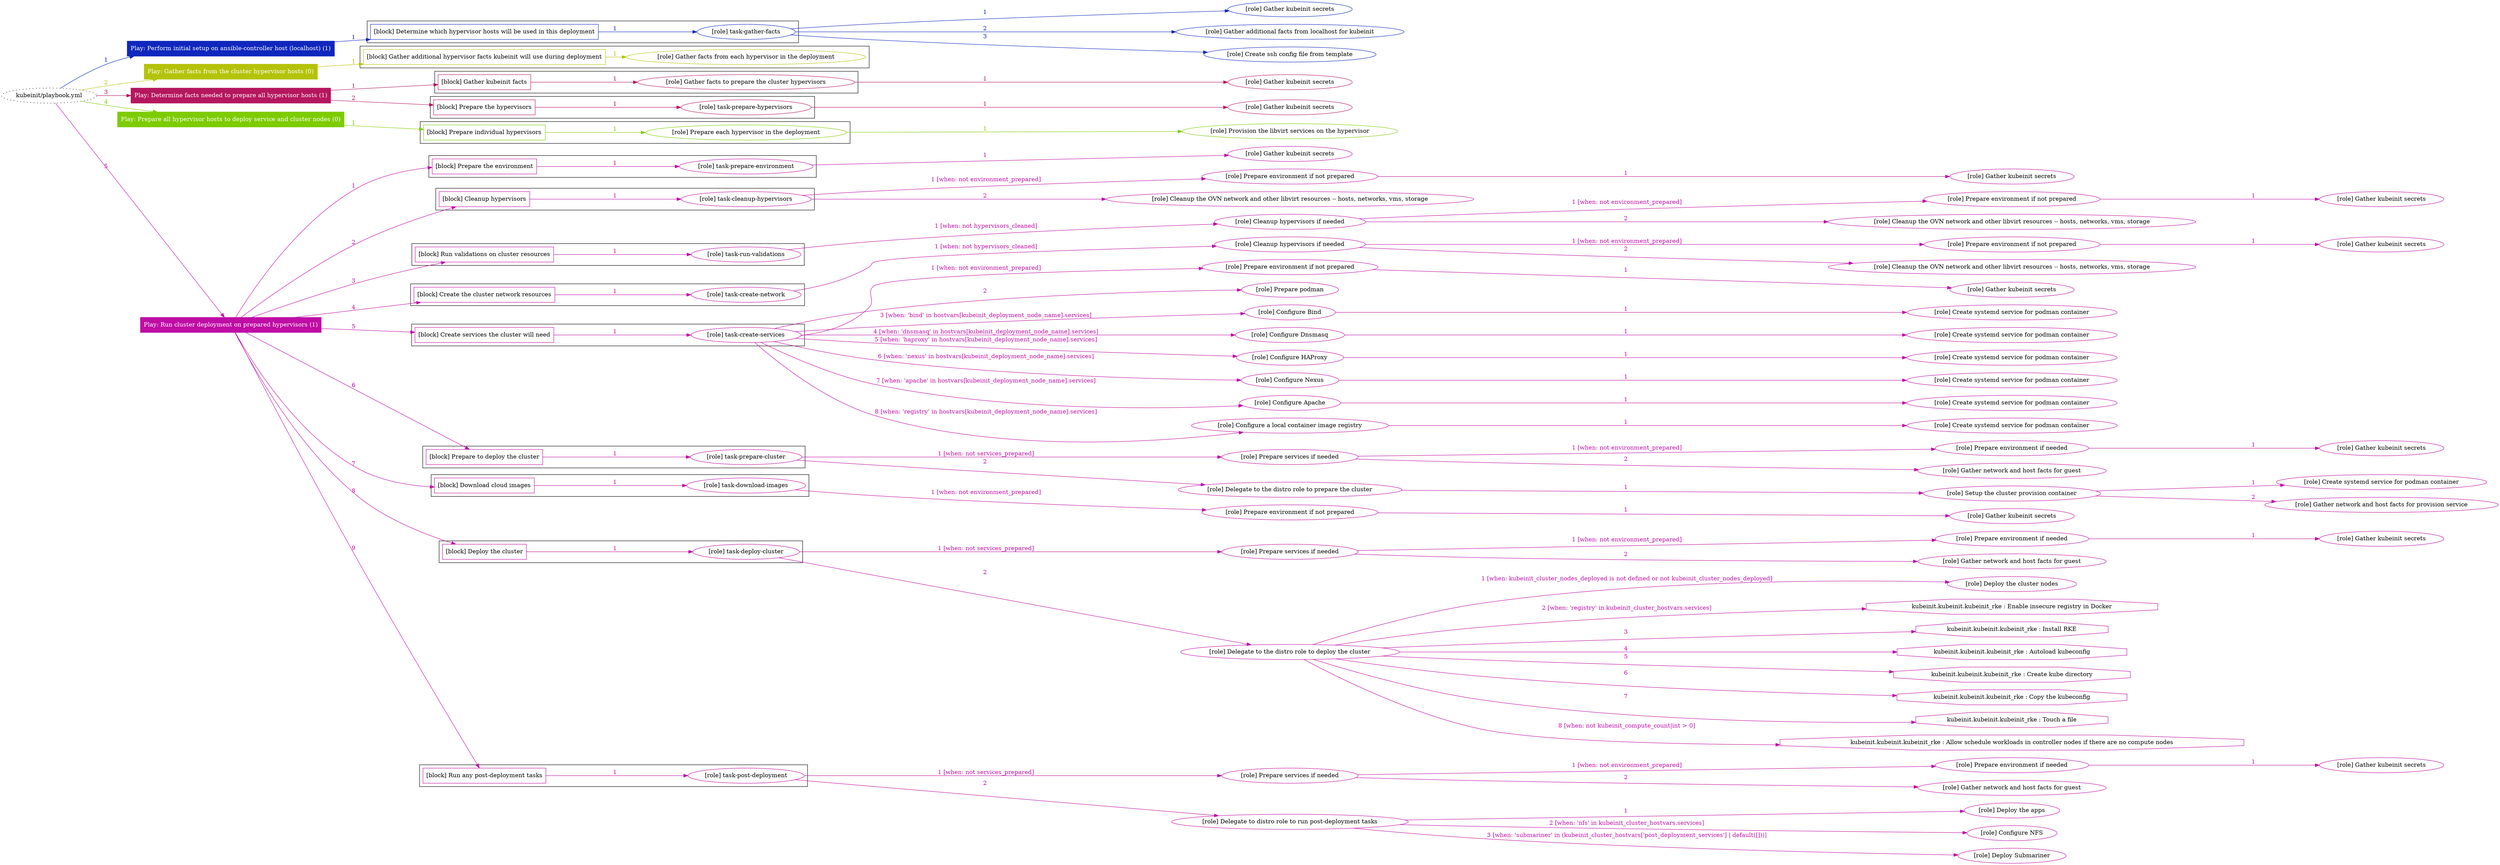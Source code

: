 digraph {
	graph [concentrate=true ordering=in rankdir=LR ratio=fill]
	edge [esep=5 sep=10]
	"kubeinit/playbook.yml" [URL="/home/runner/work/kubeinit/kubeinit/kubeinit/playbook.yml" id=playbook_f4033186 style=dotted]
	play_77b11ad5 [label="Play: Perform initial setup on ansible-controller host (localhost) (1)" URL="/home/runner/work/kubeinit/kubeinit/kubeinit/playbook.yml" color="#0f27bd" fontcolor="#ffffff" id=play_77b11ad5 shape=box style=filled tooltip=localhost]
	"kubeinit/playbook.yml" -> play_77b11ad5 [label="1 " color="#0f27bd" fontcolor="#0f27bd" id=edge_88ea0e2d labeltooltip="1 " tooltip="1 "]
	subgraph "Gather kubeinit secrets" {
		role_3dbf1e3d [label="[role] Gather kubeinit secrets" URL="/home/runner/.ansible/collections/ansible_collections/kubeinit/kubeinit/roles/kubeinit_prepare/tasks/build_hypervisors_group.yml" color="#0f27bd" id=role_3dbf1e3d tooltip="Gather kubeinit secrets"]
	}
	subgraph "Gather additional facts from localhost for kubeinit" {
		role_b6246d04 [label="[role] Gather additional facts from localhost for kubeinit" URL="/home/runner/.ansible/collections/ansible_collections/kubeinit/kubeinit/roles/kubeinit_prepare/tasks/build_hypervisors_group.yml" color="#0f27bd" id=role_b6246d04 tooltip="Gather additional facts from localhost for kubeinit"]
	}
	subgraph "Create ssh config file from template" {
		role_c4934ba2 [label="[role] Create ssh config file from template" URL="/home/runner/.ansible/collections/ansible_collections/kubeinit/kubeinit/roles/kubeinit_prepare/tasks/build_hypervisors_group.yml" color="#0f27bd" id=role_c4934ba2 tooltip="Create ssh config file from template"]
	}
	subgraph "task-gather-facts" {
		role_deb1d1d9 [label="[role] task-gather-facts" URL="/home/runner/work/kubeinit/kubeinit/kubeinit/playbook.yml" color="#0f27bd" id=role_deb1d1d9 tooltip="task-gather-facts"]
		role_deb1d1d9 -> role_3dbf1e3d [label="1 " color="#0f27bd" fontcolor="#0f27bd" id=edge_66dcb9b9 labeltooltip="1 " tooltip="1 "]
		role_deb1d1d9 -> role_b6246d04 [label="2 " color="#0f27bd" fontcolor="#0f27bd" id=edge_351ed0f4 labeltooltip="2 " tooltip="2 "]
		role_deb1d1d9 -> role_c4934ba2 [label="3 " color="#0f27bd" fontcolor="#0f27bd" id=edge_bd0803c1 labeltooltip="3 " tooltip="3 "]
	}
	subgraph "Play: Perform initial setup on ansible-controller host (localhost) (1)" {
		play_77b11ad5 -> block_1f01495f [label=1 color="#0f27bd" fontcolor="#0f27bd" id=edge_93270fda labeltooltip=1 tooltip=1]
		subgraph cluster_block_1f01495f {
			block_1f01495f [label="[block] Determine which hypervisor hosts will be used in this deployment" URL="/home/runner/work/kubeinit/kubeinit/kubeinit/playbook.yml" color="#0f27bd" id=block_1f01495f labeltooltip="Determine which hypervisor hosts will be used in this deployment" shape=box tooltip="Determine which hypervisor hosts will be used in this deployment"]
			block_1f01495f -> role_deb1d1d9 [label="1 " color="#0f27bd" fontcolor="#0f27bd" id=edge_066f42f3 labeltooltip="1 " tooltip="1 "]
		}
	}
	play_ada4f383 [label="Play: Gather facts from the cluster hypervisor hosts (0)" URL="/home/runner/work/kubeinit/kubeinit/kubeinit/playbook.yml" color="#b4c309" fontcolor="#ffffff" id=play_ada4f383 shape=box style=filled tooltip="Play: Gather facts from the cluster hypervisor hosts (0)"]
	"kubeinit/playbook.yml" -> play_ada4f383 [label="2 " color="#b4c309" fontcolor="#b4c309" id=edge_f669835b labeltooltip="2 " tooltip="2 "]
	subgraph "Gather facts from each hypervisor in the deployment" {
		role_ca01323e [label="[role] Gather facts from each hypervisor in the deployment" URL="/home/runner/work/kubeinit/kubeinit/kubeinit/playbook.yml" color="#b4c309" id=role_ca01323e tooltip="Gather facts from each hypervisor in the deployment"]
	}
	subgraph "Play: Gather facts from the cluster hypervisor hosts (0)" {
		play_ada4f383 -> block_01648b5a [label=1 color="#b4c309" fontcolor="#b4c309" id=edge_8350aa55 labeltooltip=1 tooltip=1]
		subgraph cluster_block_01648b5a {
			block_01648b5a [label="[block] Gather additional hypervisor facts kubeinit will use during deployment" URL="/home/runner/work/kubeinit/kubeinit/kubeinit/playbook.yml" color="#b4c309" id=block_01648b5a labeltooltip="Gather additional hypervisor facts kubeinit will use during deployment" shape=box tooltip="Gather additional hypervisor facts kubeinit will use during deployment"]
			block_01648b5a -> role_ca01323e [label="1 " color="#b4c309" fontcolor="#b4c309" id=edge_9fe8fd1e labeltooltip="1 " tooltip="1 "]
		}
	}
	play_18f3fbab [label="Play: Determine facts needed to prepare all hypervisor hosts (1)" URL="/home/runner/work/kubeinit/kubeinit/kubeinit/playbook.yml" color="#b5175f" fontcolor="#ffffff" id=play_18f3fbab shape=box style=filled tooltip=localhost]
	"kubeinit/playbook.yml" -> play_18f3fbab [label="3 " color="#b5175f" fontcolor="#b5175f" id=edge_f99edbc0 labeltooltip="3 " tooltip="3 "]
	subgraph "Gather kubeinit secrets" {
		role_d540e5b8 [label="[role] Gather kubeinit secrets" URL="/home/runner/.ansible/collections/ansible_collections/kubeinit/kubeinit/roles/kubeinit_prepare/tasks/gather_kubeinit_facts.yml" color="#b5175f" id=role_d540e5b8 tooltip="Gather kubeinit secrets"]
	}
	subgraph "Gather facts to prepare the cluster hypervisors" {
		role_e7dbeca3 [label="[role] Gather facts to prepare the cluster hypervisors" URL="/home/runner/work/kubeinit/kubeinit/kubeinit/playbook.yml" color="#b5175f" id=role_e7dbeca3 tooltip="Gather facts to prepare the cluster hypervisors"]
		role_e7dbeca3 -> role_d540e5b8 [label="1 " color="#b5175f" fontcolor="#b5175f" id=edge_7668a56c labeltooltip="1 " tooltip="1 "]
	}
	subgraph "Gather kubeinit secrets" {
		role_0cf3cc1b [label="[role] Gather kubeinit secrets" URL="/home/runner/.ansible/collections/ansible_collections/kubeinit/kubeinit/roles/kubeinit_prepare/tasks/gather_kubeinit_facts.yml" color="#b5175f" id=role_0cf3cc1b tooltip="Gather kubeinit secrets"]
	}
	subgraph "task-prepare-hypervisors" {
		role_82c23d17 [label="[role] task-prepare-hypervisors" URL="/home/runner/work/kubeinit/kubeinit/kubeinit/playbook.yml" color="#b5175f" id=role_82c23d17 tooltip="task-prepare-hypervisors"]
		role_82c23d17 -> role_0cf3cc1b [label="1 " color="#b5175f" fontcolor="#b5175f" id=edge_5f6f53e5 labeltooltip="1 " tooltip="1 "]
	}
	subgraph "Play: Determine facts needed to prepare all hypervisor hosts (1)" {
		play_18f3fbab -> block_678b7216 [label=1 color="#b5175f" fontcolor="#b5175f" id=edge_795821f0 labeltooltip=1 tooltip=1]
		subgraph cluster_block_678b7216 {
			block_678b7216 [label="[block] Gather kubeinit facts" URL="/home/runner/work/kubeinit/kubeinit/kubeinit/playbook.yml" color="#b5175f" id=block_678b7216 labeltooltip="Gather kubeinit facts" shape=box tooltip="Gather kubeinit facts"]
			block_678b7216 -> role_e7dbeca3 [label="1 " color="#b5175f" fontcolor="#b5175f" id=edge_971ee1fd labeltooltip="1 " tooltip="1 "]
		}
		play_18f3fbab -> block_21be3825 [label=2 color="#b5175f" fontcolor="#b5175f" id=edge_6ced8b43 labeltooltip=2 tooltip=2]
		subgraph cluster_block_21be3825 {
			block_21be3825 [label="[block] Prepare the hypervisors" URL="/home/runner/work/kubeinit/kubeinit/kubeinit/playbook.yml" color="#b5175f" id=block_21be3825 labeltooltip="Prepare the hypervisors" shape=box tooltip="Prepare the hypervisors"]
			block_21be3825 -> role_82c23d17 [label="1 " color="#b5175f" fontcolor="#b5175f" id=edge_3e07a209 labeltooltip="1 " tooltip="1 "]
		}
	}
	play_276a4659 [label="Play: Prepare all hypervisor hosts to deploy service and cluster nodes (0)" URL="/home/runner/work/kubeinit/kubeinit/kubeinit/playbook.yml" color="#7dcc00" fontcolor="#ffffff" id=play_276a4659 shape=box style=filled tooltip="Play: Prepare all hypervisor hosts to deploy service and cluster nodes (0)"]
	"kubeinit/playbook.yml" -> play_276a4659 [label="4 " color="#7dcc00" fontcolor="#7dcc00" id=edge_72b083bc labeltooltip="4 " tooltip="4 "]
	subgraph "Provision the libvirt services on the hypervisor" {
		role_e3237a71 [label="[role] Provision the libvirt services on the hypervisor" URL="/home/runner/.ansible/collections/ansible_collections/kubeinit/kubeinit/roles/kubeinit_prepare/tasks/prepare_hypervisor.yml" color="#7dcc00" id=role_e3237a71 tooltip="Provision the libvirt services on the hypervisor"]
	}
	subgraph "Prepare each hypervisor in the deployment" {
		role_8091597e [label="[role] Prepare each hypervisor in the deployment" URL="/home/runner/work/kubeinit/kubeinit/kubeinit/playbook.yml" color="#7dcc00" id=role_8091597e tooltip="Prepare each hypervisor in the deployment"]
		role_8091597e -> role_e3237a71 [label="1 " color="#7dcc00" fontcolor="#7dcc00" id=edge_17a832a6 labeltooltip="1 " tooltip="1 "]
	}
	subgraph "Play: Prepare all hypervisor hosts to deploy service and cluster nodes (0)" {
		play_276a4659 -> block_5614f305 [label=1 color="#7dcc00" fontcolor="#7dcc00" id=edge_aefb127e labeltooltip=1 tooltip=1]
		subgraph cluster_block_5614f305 {
			block_5614f305 [label="[block] Prepare individual hypervisors" URL="/home/runner/work/kubeinit/kubeinit/kubeinit/playbook.yml" color="#7dcc00" id=block_5614f305 labeltooltip="Prepare individual hypervisors" shape=box tooltip="Prepare individual hypervisors"]
			block_5614f305 -> role_8091597e [label="1 " color="#7dcc00" fontcolor="#7dcc00" id=edge_cb9cad86 labeltooltip="1 " tooltip="1 "]
		}
	}
	play_47dad52f [label="Play: Run cluster deployment on prepared hypervisors (1)" URL="/home/runner/work/kubeinit/kubeinit/kubeinit/playbook.yml" color="#bf0da5" fontcolor="#ffffff" id=play_47dad52f shape=box style=filled tooltip=localhost]
	"kubeinit/playbook.yml" -> play_47dad52f [label="5 " color="#bf0da5" fontcolor="#bf0da5" id=edge_3c07f2bb labeltooltip="5 " tooltip="5 "]
	subgraph "Gather kubeinit secrets" {
		role_40c88867 [label="[role] Gather kubeinit secrets" URL="/home/runner/.ansible/collections/ansible_collections/kubeinit/kubeinit/roles/kubeinit_prepare/tasks/gather_kubeinit_facts.yml" color="#bf0da5" id=role_40c88867 tooltip="Gather kubeinit secrets"]
	}
	subgraph "task-prepare-environment" {
		role_3d6242b5 [label="[role] task-prepare-environment" URL="/home/runner/work/kubeinit/kubeinit/kubeinit/playbook.yml" color="#bf0da5" id=role_3d6242b5 tooltip="task-prepare-environment"]
		role_3d6242b5 -> role_40c88867 [label="1 " color="#bf0da5" fontcolor="#bf0da5" id=edge_9aa9ab6c labeltooltip="1 " tooltip="1 "]
	}
	subgraph "Gather kubeinit secrets" {
		role_d2975e93 [label="[role] Gather kubeinit secrets" URL="/home/runner/.ansible/collections/ansible_collections/kubeinit/kubeinit/roles/kubeinit_prepare/tasks/gather_kubeinit_facts.yml" color="#bf0da5" id=role_d2975e93 tooltip="Gather kubeinit secrets"]
	}
	subgraph "Prepare environment if not prepared" {
		role_04c3c434 [label="[role] Prepare environment if not prepared" URL="/home/runner/.ansible/collections/ansible_collections/kubeinit/kubeinit/roles/kubeinit_prepare/tasks/cleanup_hypervisors.yml" color="#bf0da5" id=role_04c3c434 tooltip="Prepare environment if not prepared"]
		role_04c3c434 -> role_d2975e93 [label="1 " color="#bf0da5" fontcolor="#bf0da5" id=edge_bc8c575d labeltooltip="1 " tooltip="1 "]
	}
	subgraph "Cleanup the OVN network and other libvirt resources -- hosts, networks, vms, storage" {
		role_3832782b [label="[role] Cleanup the OVN network and other libvirt resources -- hosts, networks, vms, storage" URL="/home/runner/.ansible/collections/ansible_collections/kubeinit/kubeinit/roles/kubeinit_prepare/tasks/cleanup_hypervisors.yml" color="#bf0da5" id=role_3832782b tooltip="Cleanup the OVN network and other libvirt resources -- hosts, networks, vms, storage"]
	}
	subgraph "task-cleanup-hypervisors" {
		role_2428691b [label="[role] task-cleanup-hypervisors" URL="/home/runner/work/kubeinit/kubeinit/kubeinit/playbook.yml" color="#bf0da5" id=role_2428691b tooltip="task-cleanup-hypervisors"]
		role_2428691b -> role_04c3c434 [label="1 [when: not environment_prepared]" color="#bf0da5" fontcolor="#bf0da5" id=edge_4d2be556 labeltooltip="1 [when: not environment_prepared]" tooltip="1 [when: not environment_prepared]"]
		role_2428691b -> role_3832782b [label="2 " color="#bf0da5" fontcolor="#bf0da5" id=edge_de48eee6 labeltooltip="2 " tooltip="2 "]
	}
	subgraph "Gather kubeinit secrets" {
		role_c0a47213 [label="[role] Gather kubeinit secrets" URL="/home/runner/.ansible/collections/ansible_collections/kubeinit/kubeinit/roles/kubeinit_prepare/tasks/gather_kubeinit_facts.yml" color="#bf0da5" id=role_c0a47213 tooltip="Gather kubeinit secrets"]
	}
	subgraph "Prepare environment if not prepared" {
		role_2652749e [label="[role] Prepare environment if not prepared" URL="/home/runner/.ansible/collections/ansible_collections/kubeinit/kubeinit/roles/kubeinit_prepare/tasks/cleanup_hypervisors.yml" color="#bf0da5" id=role_2652749e tooltip="Prepare environment if not prepared"]
		role_2652749e -> role_c0a47213 [label="1 " color="#bf0da5" fontcolor="#bf0da5" id=edge_e86d9806 labeltooltip="1 " tooltip="1 "]
	}
	subgraph "Cleanup the OVN network and other libvirt resources -- hosts, networks, vms, storage" {
		role_a4935caf [label="[role] Cleanup the OVN network and other libvirt resources -- hosts, networks, vms, storage" URL="/home/runner/.ansible/collections/ansible_collections/kubeinit/kubeinit/roles/kubeinit_prepare/tasks/cleanup_hypervisors.yml" color="#bf0da5" id=role_a4935caf tooltip="Cleanup the OVN network and other libvirt resources -- hosts, networks, vms, storage"]
	}
	subgraph "Cleanup hypervisors if needed" {
		role_d05c2bed [label="[role] Cleanup hypervisors if needed" URL="/home/runner/.ansible/collections/ansible_collections/kubeinit/kubeinit/roles/kubeinit_validations/tasks/main.yml" color="#bf0da5" id=role_d05c2bed tooltip="Cleanup hypervisors if needed"]
		role_d05c2bed -> role_2652749e [label="1 [when: not environment_prepared]" color="#bf0da5" fontcolor="#bf0da5" id=edge_c4199153 labeltooltip="1 [when: not environment_prepared]" tooltip="1 [when: not environment_prepared]"]
		role_d05c2bed -> role_a4935caf [label="2 " color="#bf0da5" fontcolor="#bf0da5" id=edge_b6a15ac1 labeltooltip="2 " tooltip="2 "]
	}
	subgraph "task-run-validations" {
		role_8bda5b02 [label="[role] task-run-validations" URL="/home/runner/work/kubeinit/kubeinit/kubeinit/playbook.yml" color="#bf0da5" id=role_8bda5b02 tooltip="task-run-validations"]
		role_8bda5b02 -> role_d05c2bed [label="1 [when: not hypervisors_cleaned]" color="#bf0da5" fontcolor="#bf0da5" id=edge_2bab53b9 labeltooltip="1 [when: not hypervisors_cleaned]" tooltip="1 [when: not hypervisors_cleaned]"]
	}
	subgraph "Gather kubeinit secrets" {
		role_7f1ebe0d [label="[role] Gather kubeinit secrets" URL="/home/runner/.ansible/collections/ansible_collections/kubeinit/kubeinit/roles/kubeinit_prepare/tasks/gather_kubeinit_facts.yml" color="#bf0da5" id=role_7f1ebe0d tooltip="Gather kubeinit secrets"]
	}
	subgraph "Prepare environment if not prepared" {
		role_f8e2c8e1 [label="[role] Prepare environment if not prepared" URL="/home/runner/.ansible/collections/ansible_collections/kubeinit/kubeinit/roles/kubeinit_prepare/tasks/cleanup_hypervisors.yml" color="#bf0da5" id=role_f8e2c8e1 tooltip="Prepare environment if not prepared"]
		role_f8e2c8e1 -> role_7f1ebe0d [label="1 " color="#bf0da5" fontcolor="#bf0da5" id=edge_b3149a24 labeltooltip="1 " tooltip="1 "]
	}
	subgraph "Cleanup the OVN network and other libvirt resources -- hosts, networks, vms, storage" {
		role_386fe723 [label="[role] Cleanup the OVN network and other libvirt resources -- hosts, networks, vms, storage" URL="/home/runner/.ansible/collections/ansible_collections/kubeinit/kubeinit/roles/kubeinit_prepare/tasks/cleanup_hypervisors.yml" color="#bf0da5" id=role_386fe723 tooltip="Cleanup the OVN network and other libvirt resources -- hosts, networks, vms, storage"]
	}
	subgraph "Cleanup hypervisors if needed" {
		role_40f4c4a8 [label="[role] Cleanup hypervisors if needed" URL="/home/runner/.ansible/collections/ansible_collections/kubeinit/kubeinit/roles/kubeinit_libvirt/tasks/create_network.yml" color="#bf0da5" id=role_40f4c4a8 tooltip="Cleanup hypervisors if needed"]
		role_40f4c4a8 -> role_f8e2c8e1 [label="1 [when: not environment_prepared]" color="#bf0da5" fontcolor="#bf0da5" id=edge_2cff5da1 labeltooltip="1 [when: not environment_prepared]" tooltip="1 [when: not environment_prepared]"]
		role_40f4c4a8 -> role_386fe723 [label="2 " color="#bf0da5" fontcolor="#bf0da5" id=edge_241db8bc labeltooltip="2 " tooltip="2 "]
	}
	subgraph "task-create-network" {
		role_66f38be4 [label="[role] task-create-network" URL="/home/runner/work/kubeinit/kubeinit/kubeinit/playbook.yml" color="#bf0da5" id=role_66f38be4 tooltip="task-create-network"]
		role_66f38be4 -> role_40f4c4a8 [label="1 [when: not hypervisors_cleaned]" color="#bf0da5" fontcolor="#bf0da5" id=edge_3613e028 labeltooltip="1 [when: not hypervisors_cleaned]" tooltip="1 [when: not hypervisors_cleaned]"]
	}
	subgraph "Gather kubeinit secrets" {
		role_74b970df [label="[role] Gather kubeinit secrets" URL="/home/runner/.ansible/collections/ansible_collections/kubeinit/kubeinit/roles/kubeinit_prepare/tasks/gather_kubeinit_facts.yml" color="#bf0da5" id=role_74b970df tooltip="Gather kubeinit secrets"]
	}
	subgraph "Prepare environment if not prepared" {
		role_213fb3ad [label="[role] Prepare environment if not prepared" URL="/home/runner/.ansible/collections/ansible_collections/kubeinit/kubeinit/roles/kubeinit_services/tasks/main.yml" color="#bf0da5" id=role_213fb3ad tooltip="Prepare environment if not prepared"]
		role_213fb3ad -> role_74b970df [label="1 " color="#bf0da5" fontcolor="#bf0da5" id=edge_54f745fc labeltooltip="1 " tooltip="1 "]
	}
	subgraph "Prepare podman" {
		role_7b791b00 [label="[role] Prepare podman" URL="/home/runner/.ansible/collections/ansible_collections/kubeinit/kubeinit/roles/kubeinit_services/tasks/00_create_service_pod.yml" color="#bf0da5" id=role_7b791b00 tooltip="Prepare podman"]
	}
	subgraph "Create systemd service for podman container" {
		role_035b56bd [label="[role] Create systemd service for podman container" URL="/home/runner/.ansible/collections/ansible_collections/kubeinit/kubeinit/roles/kubeinit_bind/tasks/main.yml" color="#bf0da5" id=role_035b56bd tooltip="Create systemd service for podman container"]
	}
	subgraph "Configure Bind" {
		role_eda18029 [label="[role] Configure Bind" URL="/home/runner/.ansible/collections/ansible_collections/kubeinit/kubeinit/roles/kubeinit_services/tasks/start_services_containers.yml" color="#bf0da5" id=role_eda18029 tooltip="Configure Bind"]
		role_eda18029 -> role_035b56bd [label="1 " color="#bf0da5" fontcolor="#bf0da5" id=edge_ef6ba8b3 labeltooltip="1 " tooltip="1 "]
	}
	subgraph "Create systemd service for podman container" {
		role_1944c920 [label="[role] Create systemd service for podman container" URL="/home/runner/.ansible/collections/ansible_collections/kubeinit/kubeinit/roles/kubeinit_dnsmasq/tasks/main.yml" color="#bf0da5" id=role_1944c920 tooltip="Create systemd service for podman container"]
	}
	subgraph "Configure Dnsmasq" {
		role_1f01c0cd [label="[role] Configure Dnsmasq" URL="/home/runner/.ansible/collections/ansible_collections/kubeinit/kubeinit/roles/kubeinit_services/tasks/start_services_containers.yml" color="#bf0da5" id=role_1f01c0cd tooltip="Configure Dnsmasq"]
		role_1f01c0cd -> role_1944c920 [label="1 " color="#bf0da5" fontcolor="#bf0da5" id=edge_58e1ebb8 labeltooltip="1 " tooltip="1 "]
	}
	subgraph "Create systemd service for podman container" {
		role_5b1f04be [label="[role] Create systemd service for podman container" URL="/home/runner/.ansible/collections/ansible_collections/kubeinit/kubeinit/roles/kubeinit_haproxy/tasks/main.yml" color="#bf0da5" id=role_5b1f04be tooltip="Create systemd service for podman container"]
	}
	subgraph "Configure HAProxy" {
		role_8edd0305 [label="[role] Configure HAProxy" URL="/home/runner/.ansible/collections/ansible_collections/kubeinit/kubeinit/roles/kubeinit_services/tasks/start_services_containers.yml" color="#bf0da5" id=role_8edd0305 tooltip="Configure HAProxy"]
		role_8edd0305 -> role_5b1f04be [label="1 " color="#bf0da5" fontcolor="#bf0da5" id=edge_0d88f8a4 labeltooltip="1 " tooltip="1 "]
	}
	subgraph "Create systemd service for podman container" {
		role_b781f792 [label="[role] Create systemd service for podman container" URL="/home/runner/.ansible/collections/ansible_collections/kubeinit/kubeinit/roles/kubeinit_nexus/tasks/main.yml" color="#bf0da5" id=role_b781f792 tooltip="Create systemd service for podman container"]
	}
	subgraph "Configure Nexus" {
		role_6564e2b5 [label="[role] Configure Nexus" URL="/home/runner/.ansible/collections/ansible_collections/kubeinit/kubeinit/roles/kubeinit_services/tasks/start_services_containers.yml" color="#bf0da5" id=role_6564e2b5 tooltip="Configure Nexus"]
		role_6564e2b5 -> role_b781f792 [label="1 " color="#bf0da5" fontcolor="#bf0da5" id=edge_2a05eca1 labeltooltip="1 " tooltip="1 "]
	}
	subgraph "Create systemd service for podman container" {
		role_0361fd7e [label="[role] Create systemd service for podman container" URL="/home/runner/.ansible/collections/ansible_collections/kubeinit/kubeinit/roles/kubeinit_apache/tasks/main.yml" color="#bf0da5" id=role_0361fd7e tooltip="Create systemd service for podman container"]
	}
	subgraph "Configure Apache" {
		role_c929f0ca [label="[role] Configure Apache" URL="/home/runner/.ansible/collections/ansible_collections/kubeinit/kubeinit/roles/kubeinit_services/tasks/start_services_containers.yml" color="#bf0da5" id=role_c929f0ca tooltip="Configure Apache"]
		role_c929f0ca -> role_0361fd7e [label="1 " color="#bf0da5" fontcolor="#bf0da5" id=edge_8b1399d9 labeltooltip="1 " tooltip="1 "]
	}
	subgraph "Create systemd service for podman container" {
		role_75d6561b [label="[role] Create systemd service for podman container" URL="/home/runner/.ansible/collections/ansible_collections/kubeinit/kubeinit/roles/kubeinit_registry/tasks/main.yml" color="#bf0da5" id=role_75d6561b tooltip="Create systemd service for podman container"]
	}
	subgraph "Configure a local container image registry" {
		role_7c758037 [label="[role] Configure a local container image registry" URL="/home/runner/.ansible/collections/ansible_collections/kubeinit/kubeinit/roles/kubeinit_services/tasks/start_services_containers.yml" color="#bf0da5" id=role_7c758037 tooltip="Configure a local container image registry"]
		role_7c758037 -> role_75d6561b [label="1 " color="#bf0da5" fontcolor="#bf0da5" id=edge_9fb7e9cb labeltooltip="1 " tooltip="1 "]
	}
	subgraph "task-create-services" {
		role_6345a28e [label="[role] task-create-services" URL="/home/runner/work/kubeinit/kubeinit/kubeinit/playbook.yml" color="#bf0da5" id=role_6345a28e tooltip="task-create-services"]
		role_6345a28e -> role_213fb3ad [label="1 [when: not environment_prepared]" color="#bf0da5" fontcolor="#bf0da5" id=edge_6ff17a41 labeltooltip="1 [when: not environment_prepared]" tooltip="1 [when: not environment_prepared]"]
		role_6345a28e -> role_7b791b00 [label="2 " color="#bf0da5" fontcolor="#bf0da5" id=edge_ca987b13 labeltooltip="2 " tooltip="2 "]
		role_6345a28e -> role_eda18029 [label="3 [when: 'bind' in hostvars[kubeinit_deployment_node_name].services]" color="#bf0da5" fontcolor="#bf0da5" id=edge_818cd01f labeltooltip="3 [when: 'bind' in hostvars[kubeinit_deployment_node_name].services]" tooltip="3 [when: 'bind' in hostvars[kubeinit_deployment_node_name].services]"]
		role_6345a28e -> role_1f01c0cd [label="4 [when: 'dnsmasq' in hostvars[kubeinit_deployment_node_name].services]" color="#bf0da5" fontcolor="#bf0da5" id=edge_f6f13d03 labeltooltip="4 [when: 'dnsmasq' in hostvars[kubeinit_deployment_node_name].services]" tooltip="4 [when: 'dnsmasq' in hostvars[kubeinit_deployment_node_name].services]"]
		role_6345a28e -> role_8edd0305 [label="5 [when: 'haproxy' in hostvars[kubeinit_deployment_node_name].services]" color="#bf0da5" fontcolor="#bf0da5" id=edge_597785e8 labeltooltip="5 [when: 'haproxy' in hostvars[kubeinit_deployment_node_name].services]" tooltip="5 [when: 'haproxy' in hostvars[kubeinit_deployment_node_name].services]"]
		role_6345a28e -> role_6564e2b5 [label="6 [when: 'nexus' in hostvars[kubeinit_deployment_node_name].services]" color="#bf0da5" fontcolor="#bf0da5" id=edge_56df59cb labeltooltip="6 [when: 'nexus' in hostvars[kubeinit_deployment_node_name].services]" tooltip="6 [when: 'nexus' in hostvars[kubeinit_deployment_node_name].services]"]
		role_6345a28e -> role_c929f0ca [label="7 [when: 'apache' in hostvars[kubeinit_deployment_node_name].services]" color="#bf0da5" fontcolor="#bf0da5" id=edge_b9e6f013 labeltooltip="7 [when: 'apache' in hostvars[kubeinit_deployment_node_name].services]" tooltip="7 [when: 'apache' in hostvars[kubeinit_deployment_node_name].services]"]
		role_6345a28e -> role_7c758037 [label="8 [when: 'registry' in hostvars[kubeinit_deployment_node_name].services]" color="#bf0da5" fontcolor="#bf0da5" id=edge_044da180 labeltooltip="8 [when: 'registry' in hostvars[kubeinit_deployment_node_name].services]" tooltip="8 [when: 'registry' in hostvars[kubeinit_deployment_node_name].services]"]
	}
	subgraph "Gather kubeinit secrets" {
		role_6fcc18ef [label="[role] Gather kubeinit secrets" URL="/home/runner/.ansible/collections/ansible_collections/kubeinit/kubeinit/roles/kubeinit_prepare/tasks/gather_kubeinit_facts.yml" color="#bf0da5" id=role_6fcc18ef tooltip="Gather kubeinit secrets"]
	}
	subgraph "Prepare environment if needed" {
		role_c7e405f0 [label="[role] Prepare environment if needed" URL="/home/runner/.ansible/collections/ansible_collections/kubeinit/kubeinit/roles/kubeinit_services/tasks/prepare_services.yml" color="#bf0da5" id=role_c7e405f0 tooltip="Prepare environment if needed"]
		role_c7e405f0 -> role_6fcc18ef [label="1 " color="#bf0da5" fontcolor="#bf0da5" id=edge_52b2f692 labeltooltip="1 " tooltip="1 "]
	}
	subgraph "Gather network and host facts for guest" {
		role_c7530d4f [label="[role] Gather network and host facts for guest" URL="/home/runner/.ansible/collections/ansible_collections/kubeinit/kubeinit/roles/kubeinit_services/tasks/prepare_services.yml" color="#bf0da5" id=role_c7530d4f tooltip="Gather network and host facts for guest"]
	}
	subgraph "Prepare services if needed" {
		role_99067ab0 [label="[role] Prepare services if needed" URL="/home/runner/.ansible/collections/ansible_collections/kubeinit/kubeinit/roles/kubeinit_prepare/tasks/prepare_cluster.yml" color="#bf0da5" id=role_99067ab0 tooltip="Prepare services if needed"]
		role_99067ab0 -> role_c7e405f0 [label="1 [when: not environment_prepared]" color="#bf0da5" fontcolor="#bf0da5" id=edge_8d27cbd7 labeltooltip="1 [when: not environment_prepared]" tooltip="1 [when: not environment_prepared]"]
		role_99067ab0 -> role_c7530d4f [label="2 " color="#bf0da5" fontcolor="#bf0da5" id=edge_042232ea labeltooltip="2 " tooltip="2 "]
	}
	subgraph "Create systemd service for podman container" {
		role_61ecbfa2 [label="[role] Create systemd service for podman container" URL="/home/runner/.ansible/collections/ansible_collections/kubeinit/kubeinit/roles/kubeinit_services/tasks/create_provision_container.yml" color="#bf0da5" id=role_61ecbfa2 tooltip="Create systemd service for podman container"]
	}
	subgraph "Gather network and host facts for provision service" {
		role_a6d5113c [label="[role] Gather network and host facts for provision service" URL="/home/runner/.ansible/collections/ansible_collections/kubeinit/kubeinit/roles/kubeinit_services/tasks/create_provision_container.yml" color="#bf0da5" id=role_a6d5113c tooltip="Gather network and host facts for provision service"]
	}
	subgraph "Setup the cluster provision container" {
		role_b3af3e87 [label="[role] Setup the cluster provision container" URL="/home/runner/.ansible/collections/ansible_collections/kubeinit/kubeinit/roles/kubeinit_rke/tasks/prepare_cluster.yml" color="#bf0da5" id=role_b3af3e87 tooltip="Setup the cluster provision container"]
		role_b3af3e87 -> role_61ecbfa2 [label="1 " color="#bf0da5" fontcolor="#bf0da5" id=edge_a640b047 labeltooltip="1 " tooltip="1 "]
		role_b3af3e87 -> role_a6d5113c [label="2 " color="#bf0da5" fontcolor="#bf0da5" id=edge_fa9d39bb labeltooltip="2 " tooltip="2 "]
	}
	subgraph "Delegate to the distro role to prepare the cluster" {
		role_09e2cb91 [label="[role] Delegate to the distro role to prepare the cluster" URL="/home/runner/.ansible/collections/ansible_collections/kubeinit/kubeinit/roles/kubeinit_prepare/tasks/prepare_cluster.yml" color="#bf0da5" id=role_09e2cb91 tooltip="Delegate to the distro role to prepare the cluster"]
		role_09e2cb91 -> role_b3af3e87 [label="1 " color="#bf0da5" fontcolor="#bf0da5" id=edge_3a03f856 labeltooltip="1 " tooltip="1 "]
	}
	subgraph "task-prepare-cluster" {
		role_e812f3c3 [label="[role] task-prepare-cluster" URL="/home/runner/work/kubeinit/kubeinit/kubeinit/playbook.yml" color="#bf0da5" id=role_e812f3c3 tooltip="task-prepare-cluster"]
		role_e812f3c3 -> role_99067ab0 [label="1 [when: not services_prepared]" color="#bf0da5" fontcolor="#bf0da5" id=edge_012ca804 labeltooltip="1 [when: not services_prepared]" tooltip="1 [when: not services_prepared]"]
		role_e812f3c3 -> role_09e2cb91 [label="2 " color="#bf0da5" fontcolor="#bf0da5" id=edge_e0a29227 labeltooltip="2 " tooltip="2 "]
	}
	subgraph "Gather kubeinit secrets" {
		role_84df1e86 [label="[role] Gather kubeinit secrets" URL="/home/runner/.ansible/collections/ansible_collections/kubeinit/kubeinit/roles/kubeinit_prepare/tasks/gather_kubeinit_facts.yml" color="#bf0da5" id=role_84df1e86 tooltip="Gather kubeinit secrets"]
	}
	subgraph "Prepare environment if not prepared" {
		role_bc8ae045 [label="[role] Prepare environment if not prepared" URL="/home/runner/.ansible/collections/ansible_collections/kubeinit/kubeinit/roles/kubeinit_libvirt/tasks/download_cloud_images.yml" color="#bf0da5" id=role_bc8ae045 tooltip="Prepare environment if not prepared"]
		role_bc8ae045 -> role_84df1e86 [label="1 " color="#bf0da5" fontcolor="#bf0da5" id=edge_bf1e2ed4 labeltooltip="1 " tooltip="1 "]
	}
	subgraph "task-download-images" {
		role_874e06b2 [label="[role] task-download-images" URL="/home/runner/work/kubeinit/kubeinit/kubeinit/playbook.yml" color="#bf0da5" id=role_874e06b2 tooltip="task-download-images"]
		role_874e06b2 -> role_bc8ae045 [label="1 [when: not environment_prepared]" color="#bf0da5" fontcolor="#bf0da5" id=edge_69e5eb0e labeltooltip="1 [when: not environment_prepared]" tooltip="1 [when: not environment_prepared]"]
	}
	subgraph "Gather kubeinit secrets" {
		role_051d4e97 [label="[role] Gather kubeinit secrets" URL="/home/runner/.ansible/collections/ansible_collections/kubeinit/kubeinit/roles/kubeinit_prepare/tasks/gather_kubeinit_facts.yml" color="#bf0da5" id=role_051d4e97 tooltip="Gather kubeinit secrets"]
	}
	subgraph "Prepare environment if needed" {
		role_228a53c7 [label="[role] Prepare environment if needed" URL="/home/runner/.ansible/collections/ansible_collections/kubeinit/kubeinit/roles/kubeinit_services/tasks/prepare_services.yml" color="#bf0da5" id=role_228a53c7 tooltip="Prepare environment if needed"]
		role_228a53c7 -> role_051d4e97 [label="1 " color="#bf0da5" fontcolor="#bf0da5" id=edge_299dd27c labeltooltip="1 " tooltip="1 "]
	}
	subgraph "Gather network and host facts for guest" {
		role_93f7ad90 [label="[role] Gather network and host facts for guest" URL="/home/runner/.ansible/collections/ansible_collections/kubeinit/kubeinit/roles/kubeinit_services/tasks/prepare_services.yml" color="#bf0da5" id=role_93f7ad90 tooltip="Gather network and host facts for guest"]
	}
	subgraph "Prepare services if needed" {
		role_90690ac8 [label="[role] Prepare services if needed" URL="/home/runner/.ansible/collections/ansible_collections/kubeinit/kubeinit/roles/kubeinit_prepare/tasks/deploy_cluster.yml" color="#bf0da5" id=role_90690ac8 tooltip="Prepare services if needed"]
		role_90690ac8 -> role_228a53c7 [label="1 [when: not environment_prepared]" color="#bf0da5" fontcolor="#bf0da5" id=edge_48377110 labeltooltip="1 [when: not environment_prepared]" tooltip="1 [when: not environment_prepared]"]
		role_90690ac8 -> role_93f7ad90 [label="2 " color="#bf0da5" fontcolor="#bf0da5" id=edge_ce4370ae labeltooltip="2 " tooltip="2 "]
	}
	subgraph "Deploy the cluster nodes" {
		role_fbcc8da8 [label="[role] Deploy the cluster nodes" URL="/home/runner/.ansible/collections/ansible_collections/kubeinit/kubeinit/roles/kubeinit_rke/tasks/main.yml" color="#bf0da5" id=role_fbcc8da8 tooltip="Deploy the cluster nodes"]
	}
	subgraph "Delegate to the distro role to deploy the cluster" {
		role_c6736072 [label="[role] Delegate to the distro role to deploy the cluster" URL="/home/runner/.ansible/collections/ansible_collections/kubeinit/kubeinit/roles/kubeinit_prepare/tasks/deploy_cluster.yml" color="#bf0da5" id=role_c6736072 tooltip="Delegate to the distro role to deploy the cluster"]
		role_c6736072 -> role_fbcc8da8 [label="1 [when: kubeinit_cluster_nodes_deployed is not defined or not kubeinit_cluster_nodes_deployed]" color="#bf0da5" fontcolor="#bf0da5" id=edge_d150eb6a labeltooltip="1 [when: kubeinit_cluster_nodes_deployed is not defined or not kubeinit_cluster_nodes_deployed]" tooltip="1 [when: kubeinit_cluster_nodes_deployed is not defined or not kubeinit_cluster_nodes_deployed]"]
		task_ca87f8a9 [label="kubeinit.kubeinit.kubeinit_rke : Enable insecure registry in Docker" URL="/home/runner/.ansible/collections/ansible_collections/kubeinit/kubeinit/roles/kubeinit_rke/tasks/main.yml" color="#bf0da5" id=task_ca87f8a9 shape=octagon tooltip="kubeinit.kubeinit.kubeinit_rke : Enable insecure registry in Docker"]
		role_c6736072 -> task_ca87f8a9 [label="2 [when: 'registry' in kubeinit_cluster_hostvars.services]" color="#bf0da5" fontcolor="#bf0da5" id=edge_b4c79782 labeltooltip="2 [when: 'registry' in kubeinit_cluster_hostvars.services]" tooltip="2 [when: 'registry' in kubeinit_cluster_hostvars.services]"]
		task_844acf21 [label="kubeinit.kubeinit.kubeinit_rke : Install RKE" URL="/home/runner/.ansible/collections/ansible_collections/kubeinit/kubeinit/roles/kubeinit_rke/tasks/main.yml" color="#bf0da5" id=task_844acf21 shape=octagon tooltip="kubeinit.kubeinit.kubeinit_rke : Install RKE"]
		role_c6736072 -> task_844acf21 [label="3 " color="#bf0da5" fontcolor="#bf0da5" id=edge_782c299b labeltooltip="3 " tooltip="3 "]
		task_9981dc31 [label="kubeinit.kubeinit.kubeinit_rke : Autoload kubeconfig" URL="/home/runner/.ansible/collections/ansible_collections/kubeinit/kubeinit/roles/kubeinit_rke/tasks/main.yml" color="#bf0da5" id=task_9981dc31 shape=octagon tooltip="kubeinit.kubeinit.kubeinit_rke : Autoload kubeconfig"]
		role_c6736072 -> task_9981dc31 [label="4 " color="#bf0da5" fontcolor="#bf0da5" id=edge_1b58b311 labeltooltip="4 " tooltip="4 "]
		task_6a4e654b [label="kubeinit.kubeinit.kubeinit_rke : Create kube directory" URL="/home/runner/.ansible/collections/ansible_collections/kubeinit/kubeinit/roles/kubeinit_rke/tasks/main.yml" color="#bf0da5" id=task_6a4e654b shape=octagon tooltip="kubeinit.kubeinit.kubeinit_rke : Create kube directory"]
		role_c6736072 -> task_6a4e654b [label="5 " color="#bf0da5" fontcolor="#bf0da5" id=edge_7d17b4ac labeltooltip="5 " tooltip="5 "]
		task_b0c5eb67 [label="kubeinit.kubeinit.kubeinit_rke : Copy the kubeconfig" URL="/home/runner/.ansible/collections/ansible_collections/kubeinit/kubeinit/roles/kubeinit_rke/tasks/main.yml" color="#bf0da5" id=task_b0c5eb67 shape=octagon tooltip="kubeinit.kubeinit.kubeinit_rke : Copy the kubeconfig"]
		role_c6736072 -> task_b0c5eb67 [label="6 " color="#bf0da5" fontcolor="#bf0da5" id=edge_2a990eea labeltooltip="6 " tooltip="6 "]
		task_d88e674f [label="kubeinit.kubeinit.kubeinit_rke : Touch a file" URL="/home/runner/.ansible/collections/ansible_collections/kubeinit/kubeinit/roles/kubeinit_rke/tasks/main.yml" color="#bf0da5" id=task_d88e674f shape=octagon tooltip="kubeinit.kubeinit.kubeinit_rke : Touch a file"]
		role_c6736072 -> task_d88e674f [label="7 " color="#bf0da5" fontcolor="#bf0da5" id=edge_f7c65f55 labeltooltip="7 " tooltip="7 "]
		task_e47681dd [label="kubeinit.kubeinit.kubeinit_rke : Allow schedule workloads in controller nodes if there are no compute nodes" URL="/home/runner/.ansible/collections/ansible_collections/kubeinit/kubeinit/roles/kubeinit_rke/tasks/main.yml" color="#bf0da5" id=task_e47681dd shape=octagon tooltip="kubeinit.kubeinit.kubeinit_rke : Allow schedule workloads in controller nodes if there are no compute nodes"]
		role_c6736072 -> task_e47681dd [label="8 [when: not kubeinit_compute_count|int > 0]" color="#bf0da5" fontcolor="#bf0da5" id=edge_1afa7a57 labeltooltip="8 [when: not kubeinit_compute_count|int > 0]" tooltip="8 [when: not kubeinit_compute_count|int > 0]"]
	}
	subgraph "task-deploy-cluster" {
		role_0d7ed898 [label="[role] task-deploy-cluster" URL="/home/runner/work/kubeinit/kubeinit/kubeinit/playbook.yml" color="#bf0da5" id=role_0d7ed898 tooltip="task-deploy-cluster"]
		role_0d7ed898 -> role_90690ac8 [label="1 [when: not services_prepared]" color="#bf0da5" fontcolor="#bf0da5" id=edge_d74a0b4d labeltooltip="1 [when: not services_prepared]" tooltip="1 [when: not services_prepared]"]
		role_0d7ed898 -> role_c6736072 [label="2 " color="#bf0da5" fontcolor="#bf0da5" id=edge_06f59460 labeltooltip="2 " tooltip="2 "]
	}
	subgraph "Gather kubeinit secrets" {
		role_b4cf9482 [label="[role] Gather kubeinit secrets" URL="/home/runner/.ansible/collections/ansible_collections/kubeinit/kubeinit/roles/kubeinit_prepare/tasks/gather_kubeinit_facts.yml" color="#bf0da5" id=role_b4cf9482 tooltip="Gather kubeinit secrets"]
	}
	subgraph "Prepare environment if needed" {
		role_ba152480 [label="[role] Prepare environment if needed" URL="/home/runner/.ansible/collections/ansible_collections/kubeinit/kubeinit/roles/kubeinit_services/tasks/prepare_services.yml" color="#bf0da5" id=role_ba152480 tooltip="Prepare environment if needed"]
		role_ba152480 -> role_b4cf9482 [label="1 " color="#bf0da5" fontcolor="#bf0da5" id=edge_b4e26b80 labeltooltip="1 " tooltip="1 "]
	}
	subgraph "Gather network and host facts for guest" {
		role_de3a304f [label="[role] Gather network and host facts for guest" URL="/home/runner/.ansible/collections/ansible_collections/kubeinit/kubeinit/roles/kubeinit_services/tasks/prepare_services.yml" color="#bf0da5" id=role_de3a304f tooltip="Gather network and host facts for guest"]
	}
	subgraph "Prepare services if needed" {
		role_5c4b572f [label="[role] Prepare services if needed" URL="/home/runner/.ansible/collections/ansible_collections/kubeinit/kubeinit/roles/kubeinit_prepare/tasks/post_deployment.yml" color="#bf0da5" id=role_5c4b572f tooltip="Prepare services if needed"]
		role_5c4b572f -> role_ba152480 [label="1 [when: not environment_prepared]" color="#bf0da5" fontcolor="#bf0da5" id=edge_8f8186f5 labeltooltip="1 [when: not environment_prepared]" tooltip="1 [when: not environment_prepared]"]
		role_5c4b572f -> role_de3a304f [label="2 " color="#bf0da5" fontcolor="#bf0da5" id=edge_6948d4b3 labeltooltip="2 " tooltip="2 "]
	}
	subgraph "Deploy the apps" {
		role_402ca05e [label="[role] Deploy the apps" URL="/home/runner/.ansible/collections/ansible_collections/kubeinit/kubeinit/roles/kubeinit_rke/tasks/post_deployment_tasks.yml" color="#bf0da5" id=role_402ca05e tooltip="Deploy the apps"]
	}
	subgraph "Configure NFS" {
		role_2d7316e8 [label="[role] Configure NFS" URL="/home/runner/.ansible/collections/ansible_collections/kubeinit/kubeinit/roles/kubeinit_rke/tasks/post_deployment_tasks.yml" color="#bf0da5" id=role_2d7316e8 tooltip="Configure NFS"]
	}
	subgraph "Deploy Submariner" {
		role_8be18e7f [label="[role] Deploy Submariner" URL="/home/runner/.ansible/collections/ansible_collections/kubeinit/kubeinit/roles/kubeinit_rke/tasks/post_deployment_tasks.yml" color="#bf0da5" id=role_8be18e7f tooltip="Deploy Submariner"]
	}
	subgraph "Delegate to distro role to run post-deployment tasks" {
		role_34457091 [label="[role] Delegate to distro role to run post-deployment tasks" URL="/home/runner/.ansible/collections/ansible_collections/kubeinit/kubeinit/roles/kubeinit_prepare/tasks/post_deployment.yml" color="#bf0da5" id=role_34457091 tooltip="Delegate to distro role to run post-deployment tasks"]
		role_34457091 -> role_402ca05e [label="1 " color="#bf0da5" fontcolor="#bf0da5" id=edge_79c70873 labeltooltip="1 " tooltip="1 "]
		role_34457091 -> role_2d7316e8 [label="2 [when: 'nfs' in kubeinit_cluster_hostvars.services]" color="#bf0da5" fontcolor="#bf0da5" id=edge_7bcd1e9d labeltooltip="2 [when: 'nfs' in kubeinit_cluster_hostvars.services]" tooltip="2 [when: 'nfs' in kubeinit_cluster_hostvars.services]"]
		role_34457091 -> role_8be18e7f [label="3 [when: 'submariner' in (kubeinit_cluster_hostvars['post_deployment_services'] | default([]))]" color="#bf0da5" fontcolor="#bf0da5" id=edge_e1f4a3e2 labeltooltip="3 [when: 'submariner' in (kubeinit_cluster_hostvars['post_deployment_services'] | default([]))]" tooltip="3 [when: 'submariner' in (kubeinit_cluster_hostvars['post_deployment_services'] | default([]))]"]
	}
	subgraph "task-post-deployment" {
		role_7c8f726e [label="[role] task-post-deployment" URL="/home/runner/work/kubeinit/kubeinit/kubeinit/playbook.yml" color="#bf0da5" id=role_7c8f726e tooltip="task-post-deployment"]
		role_7c8f726e -> role_5c4b572f [label="1 [when: not services_prepared]" color="#bf0da5" fontcolor="#bf0da5" id=edge_7df67c60 labeltooltip="1 [when: not services_prepared]" tooltip="1 [when: not services_prepared]"]
		role_7c8f726e -> role_34457091 [label="2 " color="#bf0da5" fontcolor="#bf0da5" id=edge_a999e02a labeltooltip="2 " tooltip="2 "]
	}
	subgraph "Play: Run cluster deployment on prepared hypervisors (1)" {
		play_47dad52f -> block_d1cec6ce [label=1 color="#bf0da5" fontcolor="#bf0da5" id=edge_0b0da691 labeltooltip=1 tooltip=1]
		subgraph cluster_block_d1cec6ce {
			block_d1cec6ce [label="[block] Prepare the environment" URL="/home/runner/work/kubeinit/kubeinit/kubeinit/playbook.yml" color="#bf0da5" id=block_d1cec6ce labeltooltip="Prepare the environment" shape=box tooltip="Prepare the environment"]
			block_d1cec6ce -> role_3d6242b5 [label="1 " color="#bf0da5" fontcolor="#bf0da5" id=edge_76a1689f labeltooltip="1 " tooltip="1 "]
		}
		play_47dad52f -> block_6c6a0565 [label=2 color="#bf0da5" fontcolor="#bf0da5" id=edge_252ba320 labeltooltip=2 tooltip=2]
		subgraph cluster_block_6c6a0565 {
			block_6c6a0565 [label="[block] Cleanup hypervisors" URL="/home/runner/work/kubeinit/kubeinit/kubeinit/playbook.yml" color="#bf0da5" id=block_6c6a0565 labeltooltip="Cleanup hypervisors" shape=box tooltip="Cleanup hypervisors"]
			block_6c6a0565 -> role_2428691b [label="1 " color="#bf0da5" fontcolor="#bf0da5" id=edge_7b643d59 labeltooltip="1 " tooltip="1 "]
		}
		play_47dad52f -> block_a80b333f [label=3 color="#bf0da5" fontcolor="#bf0da5" id=edge_c9c7df46 labeltooltip=3 tooltip=3]
		subgraph cluster_block_a80b333f {
			block_a80b333f [label="[block] Run validations on cluster resources" URL="/home/runner/work/kubeinit/kubeinit/kubeinit/playbook.yml" color="#bf0da5" id=block_a80b333f labeltooltip="Run validations on cluster resources" shape=box tooltip="Run validations on cluster resources"]
			block_a80b333f -> role_8bda5b02 [label="1 " color="#bf0da5" fontcolor="#bf0da5" id=edge_a7822b53 labeltooltip="1 " tooltip="1 "]
		}
		play_47dad52f -> block_f1f1d8bd [label=4 color="#bf0da5" fontcolor="#bf0da5" id=edge_162b888b labeltooltip=4 tooltip=4]
		subgraph cluster_block_f1f1d8bd {
			block_f1f1d8bd [label="[block] Create the cluster network resources" URL="/home/runner/work/kubeinit/kubeinit/kubeinit/playbook.yml" color="#bf0da5" id=block_f1f1d8bd labeltooltip="Create the cluster network resources" shape=box tooltip="Create the cluster network resources"]
			block_f1f1d8bd -> role_66f38be4 [label="1 " color="#bf0da5" fontcolor="#bf0da5" id=edge_0c75e4dd labeltooltip="1 " tooltip="1 "]
		}
		play_47dad52f -> block_0d5db6fb [label=5 color="#bf0da5" fontcolor="#bf0da5" id=edge_1afa18ad labeltooltip=5 tooltip=5]
		subgraph cluster_block_0d5db6fb {
			block_0d5db6fb [label="[block] Create services the cluster will need" URL="/home/runner/work/kubeinit/kubeinit/kubeinit/playbook.yml" color="#bf0da5" id=block_0d5db6fb labeltooltip="Create services the cluster will need" shape=box tooltip="Create services the cluster will need"]
			block_0d5db6fb -> role_6345a28e [label="1 " color="#bf0da5" fontcolor="#bf0da5" id=edge_3661a784 labeltooltip="1 " tooltip="1 "]
		}
		play_47dad52f -> block_7c815691 [label=6 color="#bf0da5" fontcolor="#bf0da5" id=edge_f4f1d972 labeltooltip=6 tooltip=6]
		subgraph cluster_block_7c815691 {
			block_7c815691 [label="[block] Prepare to deploy the cluster" URL="/home/runner/work/kubeinit/kubeinit/kubeinit/playbook.yml" color="#bf0da5" id=block_7c815691 labeltooltip="Prepare to deploy the cluster" shape=box tooltip="Prepare to deploy the cluster"]
			block_7c815691 -> role_e812f3c3 [label="1 " color="#bf0da5" fontcolor="#bf0da5" id=edge_5a0a965b labeltooltip="1 " tooltip="1 "]
		}
		play_47dad52f -> block_54942646 [label=7 color="#bf0da5" fontcolor="#bf0da5" id=edge_868a02bd labeltooltip=7 tooltip=7]
		subgraph cluster_block_54942646 {
			block_54942646 [label="[block] Download cloud images" URL="/home/runner/work/kubeinit/kubeinit/kubeinit/playbook.yml" color="#bf0da5" id=block_54942646 labeltooltip="Download cloud images" shape=box tooltip="Download cloud images"]
			block_54942646 -> role_874e06b2 [label="1 " color="#bf0da5" fontcolor="#bf0da5" id=edge_a3e3c28b labeltooltip="1 " tooltip="1 "]
		}
		play_47dad52f -> block_f7fb2c0a [label=8 color="#bf0da5" fontcolor="#bf0da5" id=edge_2aac457d labeltooltip=8 tooltip=8]
		subgraph cluster_block_f7fb2c0a {
			block_f7fb2c0a [label="[block] Deploy the cluster" URL="/home/runner/work/kubeinit/kubeinit/kubeinit/playbook.yml" color="#bf0da5" id=block_f7fb2c0a labeltooltip="Deploy the cluster" shape=box tooltip="Deploy the cluster"]
			block_f7fb2c0a -> role_0d7ed898 [label="1 " color="#bf0da5" fontcolor="#bf0da5" id=edge_5f0da18c labeltooltip="1 " tooltip="1 "]
		}
		play_47dad52f -> block_41a79852 [label=9 color="#bf0da5" fontcolor="#bf0da5" id=edge_fdcfcfcd labeltooltip=9 tooltip=9]
		subgraph cluster_block_41a79852 {
			block_41a79852 [label="[block] Run any post-deployment tasks" URL="/home/runner/work/kubeinit/kubeinit/kubeinit/playbook.yml" color="#bf0da5" id=block_41a79852 labeltooltip="Run any post-deployment tasks" shape=box tooltip="Run any post-deployment tasks"]
			block_41a79852 -> role_7c8f726e [label="1 " color="#bf0da5" fontcolor="#bf0da5" id=edge_db88d714 labeltooltip="1 " tooltip="1 "]
		}
	}
}
